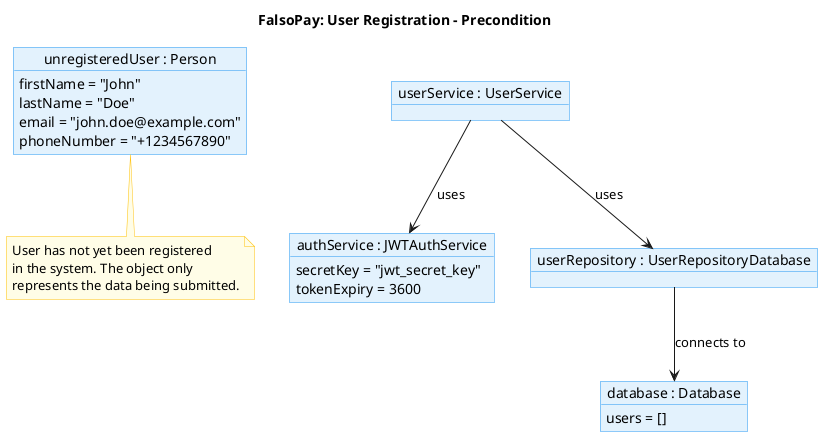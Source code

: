 @startuml User-Registration-Precondition

!define OBJECT_STYLE_FILL #E3F2FD
!define OBJECT_STYLE_BORDER #2196F3
!define OBJECT_STYLE_TEXT #000000

skinparam object {
    backgroundColor OBJECT_STYLE_FILL
    borderColor OBJECT_STYLE_BORDER
    fontColor OBJECT_STYLE_TEXT
}

skinparam note {
    backgroundColor #FFFDE7
    borderColor #FFC107
    fontColor #000000
}

title "FalsoPay: User Registration - Precondition"

object "unregisteredUser : Person" as unregisteredUser {
    firstName = "John"
    lastName = "Doe"
    email = "john.doe@example.com"
    phoneNumber = "+1234567890"
}

object "userService : UserService" as userService {
}

object "authService : JWTAuthService" as authService {
    secretKey = "jwt_secret_key"
    tokenExpiry = 3600
}

object "userRepository : UserRepositoryDatabase" as userRepository {
}

object "database : Database" as database {
    users = []
}

note bottom of unregisteredUser
  User has not yet been registered
  in the system. The object only
  represents the data being submitted.
end note

userService --> userRepository : uses
userService --> authService : uses
userRepository --> database : connects to

@enduml 